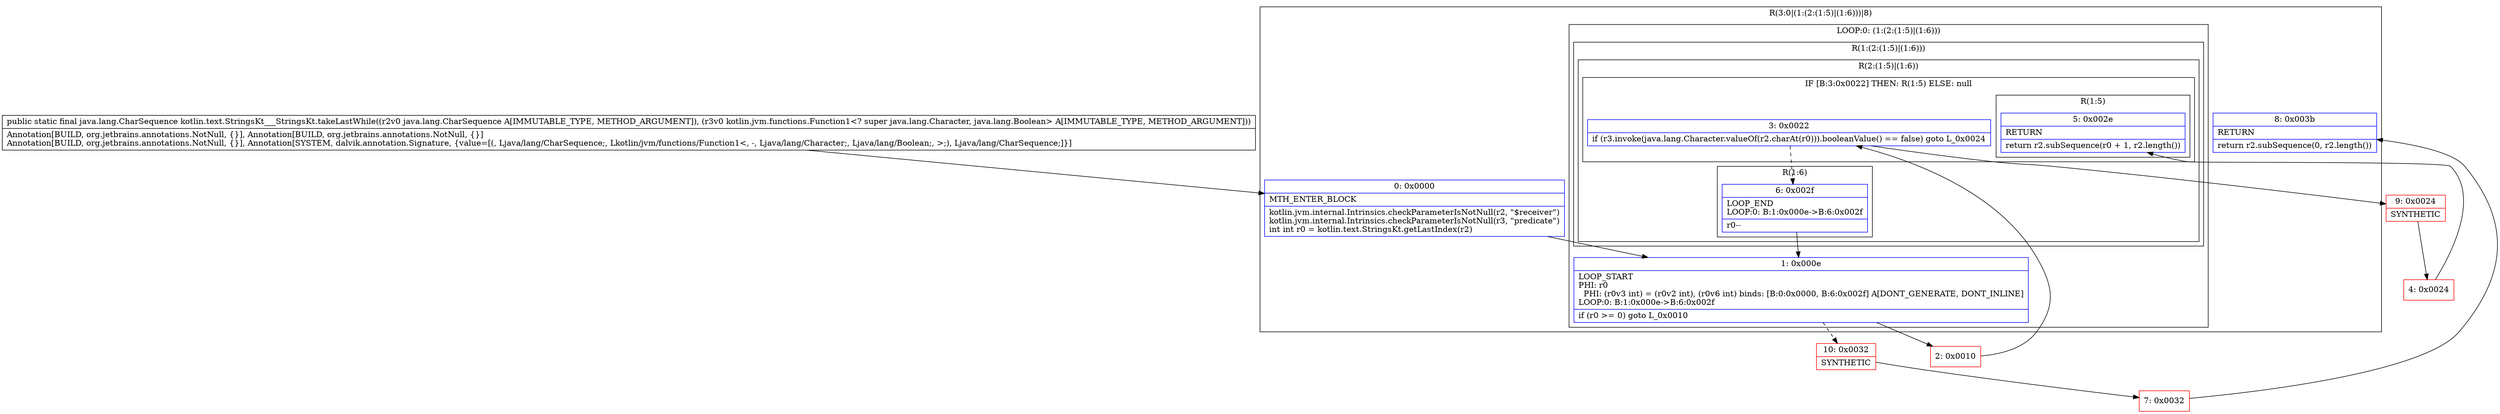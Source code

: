 digraph "CFG forkotlin.text.StringsKt___StringsKt.takeLastWhile(Ljava\/lang\/CharSequence;Lkotlin\/jvm\/functions\/Function1;)Ljava\/lang\/CharSequence;" {
subgraph cluster_Region_371010031 {
label = "R(3:0|(1:(2:(1:5)|(1:6)))|8)";
node [shape=record,color=blue];
Node_0 [shape=record,label="{0\:\ 0x0000|MTH_ENTER_BLOCK\l|kotlin.jvm.internal.Intrinsics.checkParameterIsNotNull(r2, \"$receiver\")\lkotlin.jvm.internal.Intrinsics.checkParameterIsNotNull(r3, \"predicate\")\lint int r0 = kotlin.text.StringsKt.getLastIndex(r2)\l}"];
subgraph cluster_LoopRegion_688719524 {
label = "LOOP:0: (1:(2:(1:5)|(1:6)))";
node [shape=record,color=blue];
Node_1 [shape=record,label="{1\:\ 0x000e|LOOP_START\lPHI: r0 \l  PHI: (r0v3 int) = (r0v2 int), (r0v6 int) binds: [B:0:0x0000, B:6:0x002f] A[DONT_GENERATE, DONT_INLINE]\lLOOP:0: B:1:0x000e\-\>B:6:0x002f\l|if (r0 \>= 0) goto L_0x0010\l}"];
subgraph cluster_Region_986374706 {
label = "R(1:(2:(1:5)|(1:6)))";
node [shape=record,color=blue];
subgraph cluster_Region_675911390 {
label = "R(2:(1:5)|(1:6))";
node [shape=record,color=blue];
subgraph cluster_IfRegion_742232270 {
label = "IF [B:3:0x0022] THEN: R(1:5) ELSE: null";
node [shape=record,color=blue];
Node_3 [shape=record,label="{3\:\ 0x0022|if (r3.invoke(java.lang.Character.valueOf(r2.charAt(r0))).booleanValue() == false) goto L_0x0024\l}"];
subgraph cluster_Region_1393592055 {
label = "R(1:5)";
node [shape=record,color=blue];
Node_5 [shape=record,label="{5\:\ 0x002e|RETURN\l|return r2.subSequence(r0 + 1, r2.length())\l}"];
}
}
subgraph cluster_Region_1269410323 {
label = "R(1:6)";
node [shape=record,color=blue];
Node_6 [shape=record,label="{6\:\ 0x002f|LOOP_END\lLOOP:0: B:1:0x000e\-\>B:6:0x002f\l|r0\-\-\l}"];
}
}
}
}
Node_8 [shape=record,label="{8\:\ 0x003b|RETURN\l|return r2.subSequence(0, r2.length())\l}"];
}
Node_2 [shape=record,color=red,label="{2\:\ 0x0010}"];
Node_4 [shape=record,color=red,label="{4\:\ 0x0024}"];
Node_7 [shape=record,color=red,label="{7\:\ 0x0032}"];
Node_9 [shape=record,color=red,label="{9\:\ 0x0024|SYNTHETIC\l}"];
Node_10 [shape=record,color=red,label="{10\:\ 0x0032|SYNTHETIC\l}"];
MethodNode[shape=record,label="{public static final java.lang.CharSequence kotlin.text.StringsKt___StringsKt.takeLastWhile((r2v0 java.lang.CharSequence A[IMMUTABLE_TYPE, METHOD_ARGUMENT]), (r3v0 kotlin.jvm.functions.Function1\<? super java.lang.Character, java.lang.Boolean\> A[IMMUTABLE_TYPE, METHOD_ARGUMENT]))  | Annotation[BUILD, org.jetbrains.annotations.NotNull, \{\}], Annotation[BUILD, org.jetbrains.annotations.NotNull, \{\}]\lAnnotation[BUILD, org.jetbrains.annotations.NotNull, \{\}], Annotation[SYSTEM, dalvik.annotation.Signature, \{value=[(, Ljava\/lang\/CharSequence;, Lkotlin\/jvm\/functions\/Function1\<, \-, Ljava\/lang\/Character;, Ljava\/lang\/Boolean;, \>;), Ljava\/lang\/CharSequence;]\}]\l}"];
MethodNode -> Node_0;
Node_0 -> Node_1;
Node_1 -> Node_2;
Node_1 -> Node_10[style=dashed];
Node_3 -> Node_6[style=dashed];
Node_3 -> Node_9;
Node_6 -> Node_1;
Node_2 -> Node_3;
Node_4 -> Node_5;
Node_7 -> Node_8;
Node_9 -> Node_4;
Node_10 -> Node_7;
}


